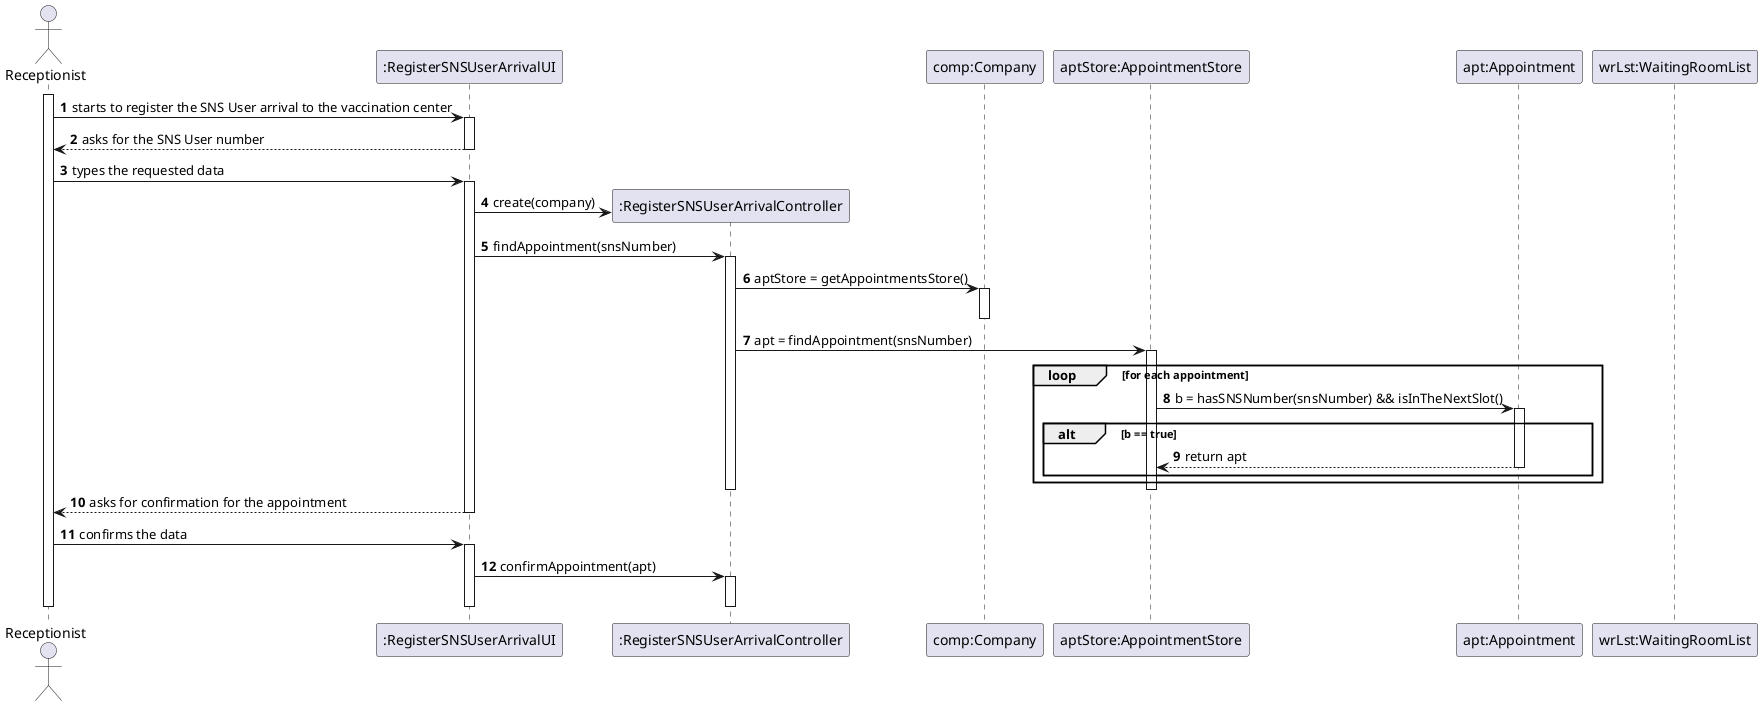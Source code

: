@startuml
autonumber

actor "Receptionist" as RECEPT

participant ":RegisterSNSUserArrivalUI" as UI
participant ":RegisterSNSUserArrivalController" as CTRL
participant "comp:Company" as COMP
participant "aptStore:AppointmentStore" as APTSTORE
participant "apt:Appointment" as APT
participant "wrLst:WaitingRoomList" as WRLST

activate RECEPT
  RECEPT -> UI : starts to register the SNS User arrival to the vaccination center
  activate UI
  
  RECEPT <-- UI : asks for the SNS User number
  deactivate UI

  RECEPT -> UI : types the requested data
  activate UI

    
    UI -> CTRL** : create(company)
    UI -> CTRL : findAppointment(snsNumber)
    activate CTRL

      CTRL -> COMP : aptStore = getAppointmentsStore()
      activate COMP
      deactivate COMP

      CTRL -> APTSTORE : apt = findAppointment(snsNumber)
      activate APTSTORE

        loop for each appointment
          APTSTORE -> APT : b = hasSNSNumber(snsNumber) && isInTheNextSlot()
          activate APT
          alt b == true
            APTSTORE <-- APT : return apt
            deactivate APT
          end
        end

      deactivate APTSTORE

    deactivate CTRL
  
  RECEPT <-- UI : asks for confirmation for the appointment
  deactivate UI

  RECEPT -> UI : confirms the data
  activate UI

    UI -> CTRL : confirmAppointment(apt)
    activate CTRL



    deactivate CTRL

  deactivate UI

deactivate RECEPT

@enduml
